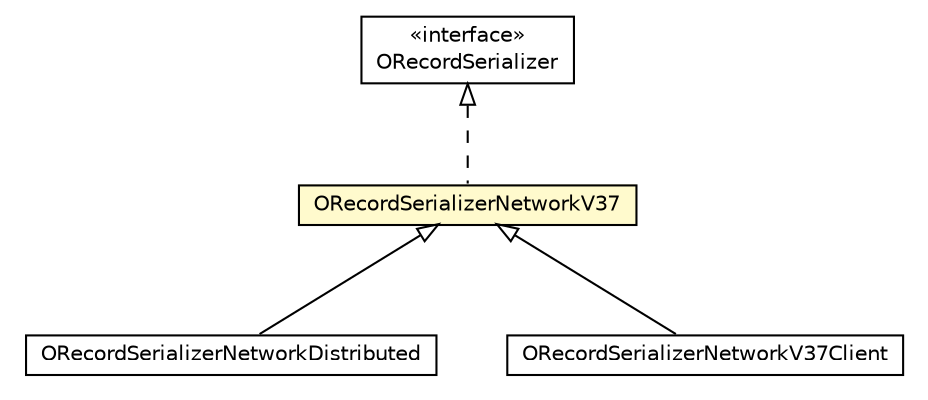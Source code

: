 #!/usr/local/bin/dot
#
# Class diagram 
# Generated by UMLGraph version R5_6-24-gf6e263 (http://www.umlgraph.org/)
#

digraph G {
	edge [fontname="Helvetica",fontsize=10,labelfontname="Helvetica",labelfontsize=10];
	node [fontname="Helvetica",fontsize=10,shape=plaintext];
	nodesep=0.25;
	ranksep=0.5;
	// com.orientechnologies.orient.core.serialization.serializer.record.ORecordSerializer
	c5667842 [label=<<table title="com.orientechnologies.orient.core.serialization.serializer.record.ORecordSerializer" border="0" cellborder="1" cellspacing="0" cellpadding="2" port="p" href="../ORecordSerializer.html">
		<tr><td><table border="0" cellspacing="0" cellpadding="1">
<tr><td align="center" balign="center"> &#171;interface&#187; </td></tr>
<tr><td align="center" balign="center"> ORecordSerializer </td></tr>
		</table></td></tr>
		</table>>, URL="../ORecordSerializer.html", fontname="Helvetica", fontcolor="black", fontsize=10.0];
	// com.orientechnologies.orient.core.serialization.serializer.record.binary.ORecordSerializerNetworkDistributed
	c5667853 [label=<<table title="com.orientechnologies.orient.core.serialization.serializer.record.binary.ORecordSerializerNetworkDistributed" border="0" cellborder="1" cellspacing="0" cellpadding="2" port="p" href="./ORecordSerializerNetworkDistributed.html">
		<tr><td><table border="0" cellspacing="0" cellpadding="1">
<tr><td align="center" balign="center"> ORecordSerializerNetworkDistributed </td></tr>
		</table></td></tr>
		</table>>, URL="./ORecordSerializerNetworkDistributed.html", fontname="Helvetica", fontcolor="black", fontsize=10.0];
	// com.orientechnologies.orient.core.serialization.serializer.record.binary.ORecordSerializerNetworkV37Client
	c5667865 [label=<<table title="com.orientechnologies.orient.core.serialization.serializer.record.binary.ORecordSerializerNetworkV37Client" border="0" cellborder="1" cellspacing="0" cellpadding="2" port="p" href="./ORecordSerializerNetworkV37Client.html">
		<tr><td><table border="0" cellspacing="0" cellpadding="1">
<tr><td align="center" balign="center"> ORecordSerializerNetworkV37Client </td></tr>
		</table></td></tr>
		</table>>, URL="./ORecordSerializerNetworkV37Client.html", fontname="Helvetica", fontcolor="black", fontsize=10.0];
	// com.orientechnologies.orient.core.serialization.serializer.record.binary.ORecordSerializerNetworkV37
	c5667872 [label=<<table title="com.orientechnologies.orient.core.serialization.serializer.record.binary.ORecordSerializerNetworkV37" border="0" cellborder="1" cellspacing="0" cellpadding="2" port="p" bgcolor="lemonChiffon" href="./ORecordSerializerNetworkV37.html">
		<tr><td><table border="0" cellspacing="0" cellpadding="1">
<tr><td align="center" balign="center"> ORecordSerializerNetworkV37 </td></tr>
		</table></td></tr>
		</table>>, URL="./ORecordSerializerNetworkV37.html", fontname="Helvetica", fontcolor="black", fontsize=10.0];
	//com.orientechnologies.orient.core.serialization.serializer.record.binary.ORecordSerializerNetworkDistributed extends com.orientechnologies.orient.core.serialization.serializer.record.binary.ORecordSerializerNetworkV37
	c5667872:p -> c5667853:p [dir=back,arrowtail=empty];
	//com.orientechnologies.orient.core.serialization.serializer.record.binary.ORecordSerializerNetworkV37Client extends com.orientechnologies.orient.core.serialization.serializer.record.binary.ORecordSerializerNetworkV37
	c5667872:p -> c5667865:p [dir=back,arrowtail=empty];
	//com.orientechnologies.orient.core.serialization.serializer.record.binary.ORecordSerializerNetworkV37 implements com.orientechnologies.orient.core.serialization.serializer.record.ORecordSerializer
	c5667842:p -> c5667872:p [dir=back,arrowtail=empty,style=dashed];
}

